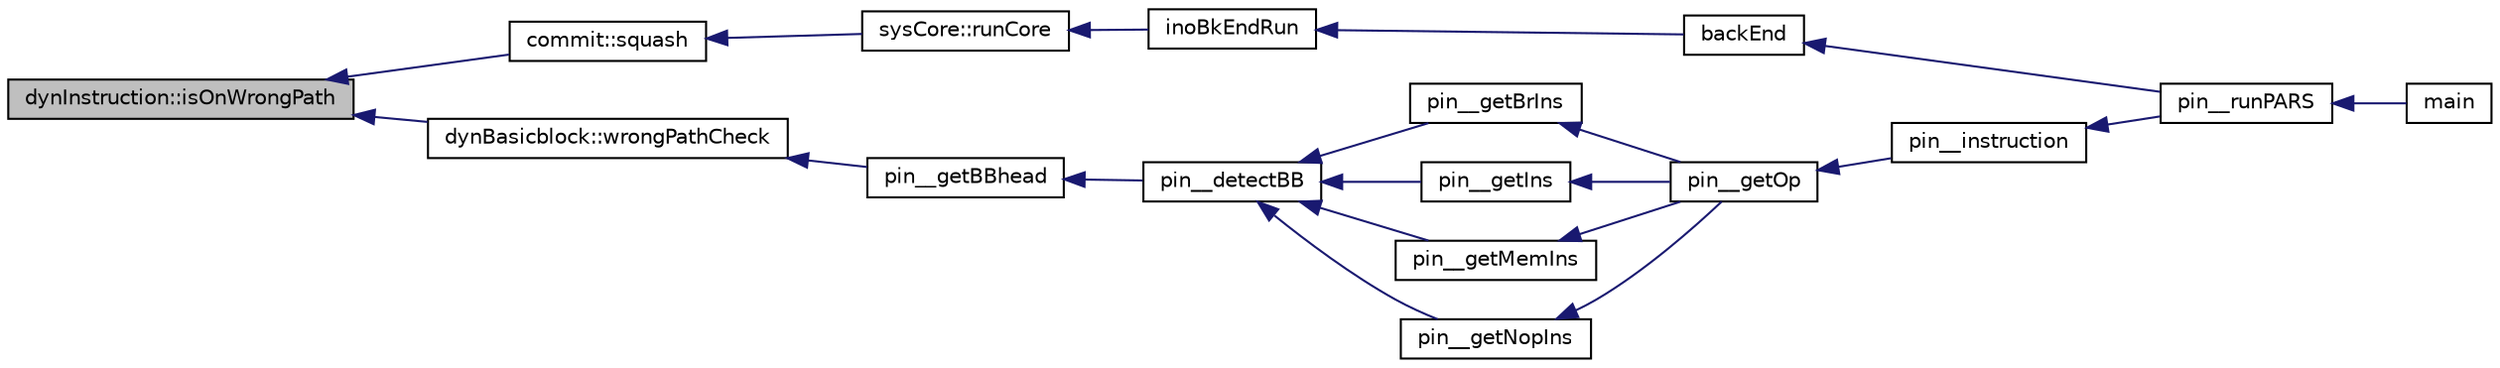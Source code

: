 digraph G
{
  edge [fontname="Helvetica",fontsize="10",labelfontname="Helvetica",labelfontsize="10"];
  node [fontname="Helvetica",fontsize="10",shape=record];
  rankdir=LR;
  Node1 [label="dynInstruction::isOnWrongPath",height=0.2,width=0.4,color="black", fillcolor="grey75", style="filled" fontcolor="black"];
  Node1 -> Node2 [dir=back,color="midnightblue",fontsize="10",style="solid"];
  Node2 [label="commit::squash",height=0.2,width=0.4,color="black", fillcolor="white", style="filled",URL="$classcommit.html#a5b183f343dbf7da45d795df16ef4b7bb"];
  Node2 -> Node3 [dir=back,color="midnightblue",fontsize="10",style="solid"];
  Node3 [label="sysCore::runCore",height=0.2,width=0.4,color="black", fillcolor="white", style="filled",URL="$classsysCore.html#aaafa43a2951680e1fdc83769650d7bba"];
  Node3 -> Node4 [dir=back,color="midnightblue",fontsize="10",style="solid"];
  Node4 [label="inoBkEndRun",height=0.2,width=0.4,color="black", fillcolor="white", style="filled",URL="$inoBkEnd_8h.html#aee9170028b273f191a7fc575a9a90102"];
  Node4 -> Node5 [dir=back,color="midnightblue",fontsize="10",style="solid"];
  Node5 [label="backEnd",height=0.2,width=0.4,color="black", fillcolor="white", style="filled",URL="$pars_8cpp.html#af45c42930cc9f7fbe74c2469301fa5f6"];
  Node5 -> Node6 [dir=back,color="midnightblue",fontsize="10",style="solid"];
  Node6 [label="pin__runPARS",height=0.2,width=0.4,color="black", fillcolor="white", style="filled",URL="$pars_8h.html#ace0fa7dabd943b7f226518d8f2eceef8"];
  Node6 -> Node7 [dir=back,color="midnightblue",fontsize="10",style="solid"];
  Node7 [label="main",height=0.2,width=0.4,color="black", fillcolor="white", style="filled",URL="$main__pars_8cpp.html#a0ddf1224851353fc92bfbff6f499fa97"];
  Node1 -> Node8 [dir=back,color="midnightblue",fontsize="10",style="solid"];
  Node8 [label="dynBasicblock::wrongPathCheck",height=0.2,width=0.4,color="black", fillcolor="white", style="filled",URL="$classdynBasicblock.html#a001414ea679dbfe2e42d68ec8a325576"];
  Node8 -> Node9 [dir=back,color="midnightblue",fontsize="10",style="solid"];
  Node9 [label="pin__getBBhead",height=0.2,width=0.4,color="black", fillcolor="white", style="filled",URL="$uOpGen_8h.html#a152c6c38af7977917fd8e3a8d8378861"];
  Node9 -> Node10 [dir=back,color="midnightblue",fontsize="10",style="solid"];
  Node10 [label="pin__detectBB",height=0.2,width=0.4,color="black", fillcolor="white", style="filled",URL="$uOpGen_8h.html#abfcac7c686f0aac7fbbb7b6df9d9b720"];
  Node10 -> Node11 [dir=back,color="midnightblue",fontsize="10",style="solid"];
  Node11 [label="pin__getBrIns",height=0.2,width=0.4,color="black", fillcolor="white", style="filled",URL="$uOpGen_8h.html#af7f34b685898c97d1975898f7ee175b8"];
  Node11 -> Node12 [dir=back,color="midnightblue",fontsize="10",style="solid"];
  Node12 [label="pin__getOp",height=0.2,width=0.4,color="black", fillcolor="white", style="filled",URL="$uOpGen_8h.html#a6777e8da5be4487ce0593885ff1c1baf"];
  Node12 -> Node13 [dir=back,color="midnightblue",fontsize="10",style="solid"];
  Node13 [label="pin__instruction",height=0.2,width=0.4,color="black", fillcolor="white", style="filled",URL="$pars_8h.html#ab0a8272b1f7008f664454551f542fd63"];
  Node13 -> Node6 [dir=back,color="midnightblue",fontsize="10",style="solid"];
  Node10 -> Node14 [dir=back,color="midnightblue",fontsize="10",style="solid"];
  Node14 [label="pin__getIns",height=0.2,width=0.4,color="black", fillcolor="white", style="filled",URL="$uOpGen_8h.html#a0ac464b7ec257eb5435cd601aa6f19ce"];
  Node14 -> Node12 [dir=back,color="midnightblue",fontsize="10",style="solid"];
  Node10 -> Node15 [dir=back,color="midnightblue",fontsize="10",style="solid"];
  Node15 [label="pin__getMemIns",height=0.2,width=0.4,color="black", fillcolor="white", style="filled",URL="$uOpGen_8h.html#aa2974500f01a80d8cda234cc7261d09b"];
  Node15 -> Node12 [dir=back,color="midnightblue",fontsize="10",style="solid"];
  Node10 -> Node16 [dir=back,color="midnightblue",fontsize="10",style="solid"];
  Node16 [label="pin__getNopIns",height=0.2,width=0.4,color="black", fillcolor="white", style="filled",URL="$uOpGen_8h.html#abf441b31097ad864761e4bdebee0c08d"];
  Node16 -> Node12 [dir=back,color="midnightblue",fontsize="10",style="solid"];
}
